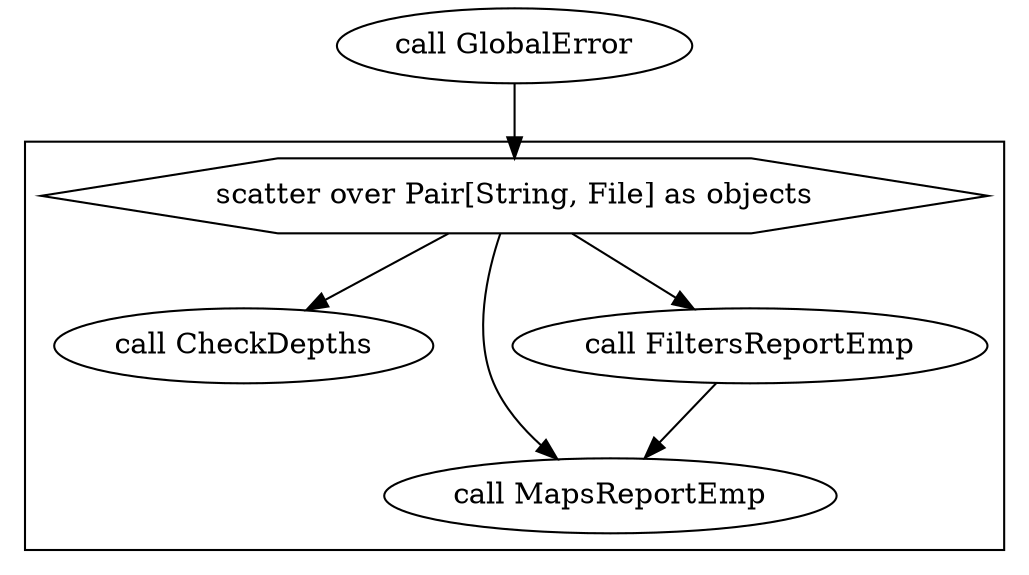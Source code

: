 digraph DefaultMaps {
  #rankdir=LR;
  compound=true;

  # Links
  CALL_GlobalError -> SCATTER_0_VARIABLE_objects
  SCATTER_0_VARIABLE_objects -> CALL_CheckDepths
  SCATTER_0_VARIABLE_objects -> CALL_MapsReportEmp
  SCATTER_0_VARIABLE_objects -> CALL_FiltersReportEmp
  CALL_FiltersReportEmp -> CALL_MapsReportEmp

  # Nodes
  subgraph cluster_0 {
    style="filled,solid";
    fillcolor=white;
    CALL_MapsReportEmp [label="call MapsReportEmp"]
    CALL_CheckDepths [label="call CheckDepths"]
    CALL_FiltersReportEmp [label="call FiltersReportEmp"]
    SCATTER_0_VARIABLE_objects [shape="hexagon" label="scatter over Pair[String, File] as objects"]
  }
  CALL_GlobalError [label="call GlobalError"]
}
